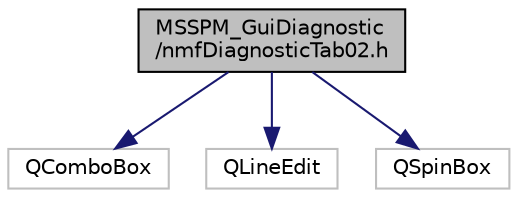 digraph "MSSPM_GuiDiagnostic/nmfDiagnosticTab02.h"
{
 // LATEX_PDF_SIZE
  edge [fontname="Helvetica",fontsize="10",labelfontname="Helvetica",labelfontsize="10"];
  node [fontname="Helvetica",fontsize="10",shape=record];
  Node1 [label="MSSPM_GuiDiagnostic\l/nmfDiagnosticTab02.h",height=0.2,width=0.4,color="black", fillcolor="grey75", style="filled", fontcolor="black",tooltip="GUI definition for the nmfDiagnostic_Tab2 Retrospective Analysis Diagnostics Data class."];
  Node1 -> Node2 [color="midnightblue",fontsize="10",style="solid",fontname="Helvetica"];
  Node2 [label="QComboBox",height=0.2,width=0.4,color="grey75", fillcolor="white", style="filled",tooltip=" "];
  Node1 -> Node3 [color="midnightblue",fontsize="10",style="solid",fontname="Helvetica"];
  Node3 [label="QLineEdit",height=0.2,width=0.4,color="grey75", fillcolor="white", style="filled",tooltip=" "];
  Node1 -> Node4 [color="midnightblue",fontsize="10",style="solid",fontname="Helvetica"];
  Node4 [label="QSpinBox",height=0.2,width=0.4,color="grey75", fillcolor="white", style="filled",tooltip=" "];
}
